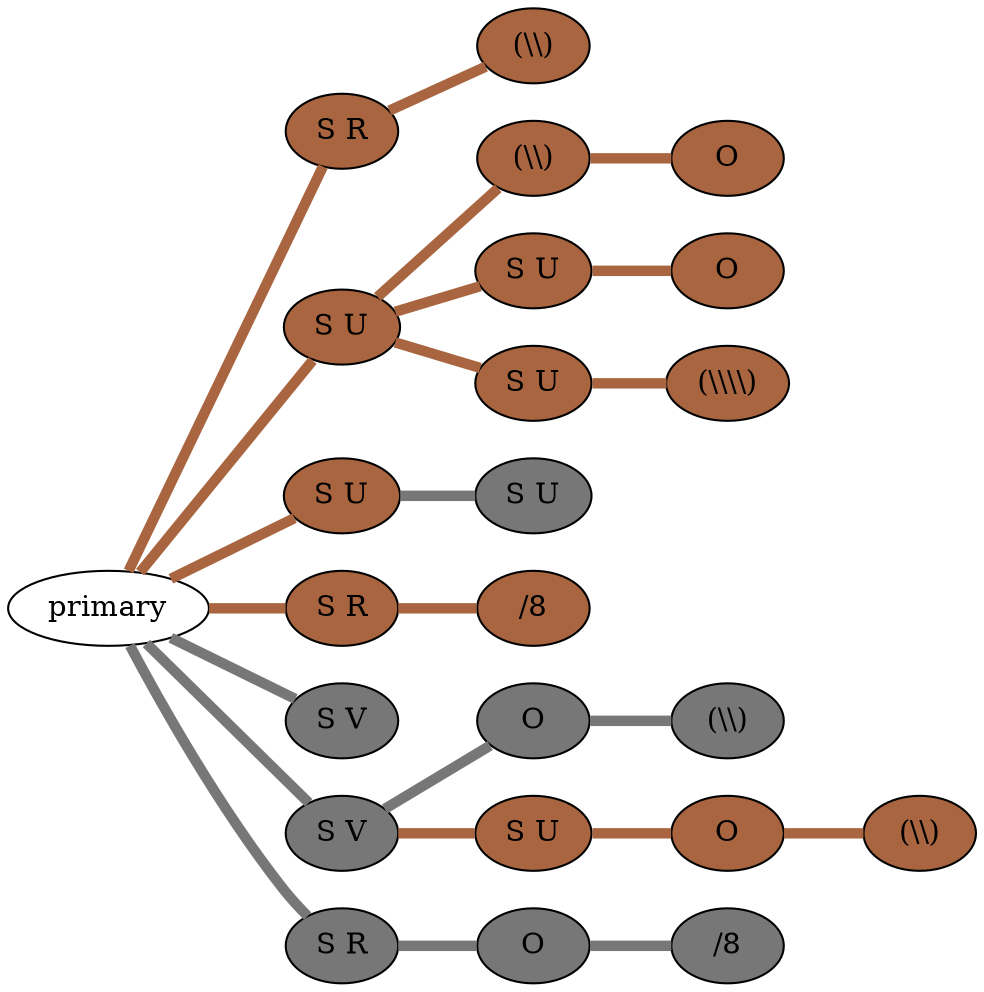 graph {
 graph [rankdir=LR]
"1" [qtype="pendant_node", pendant_colors="#A86540", pendant_ply="S", pendant_attach="R", pendant_length="32", label="S R", style=filled, fillcolor="#A86540"]
"primary" -- "1" [qtype="pendant_link",penwidth=5,color="#A86540"]
"1:0" [qtype="knot_node", knot_value="2", knot_type="L", knot_position="7.0", knot_spin="Z", label="(\\\\)", style=filled, fillcolor="#A86540"]
"1" -- "1:0" [qtype="knot_link",penwidth=5,color="#A86540"]
"2" [qtype="pendant_node", pendant_colors="#A86540", pendant_ply="S", pendant_attach="U", pendant_length="20", label="S U", style=filled, fillcolor="#A86540"]
"primary" -- "2" [qtype="pendant_link",penwidth=5,color="#A86540"]
"2:0" [qtype="knot_node", knot_value="2", knot_type="L", knot_position="0.0", knot_spin="Z", label="(\\\\)", style=filled, fillcolor="#A86540"]
"2" -- "2:0" [qtype="knot_link",penwidth=5,color="#A86540"]
"2:1" [qtype="knot_node", knot_value="1", knot_type="S", knot_position="12.5", knot_spin="Z", label="O", style=filled, fillcolor="#A86540"]
"2:0" -- "2:1" [qtype="knot_link",penwidth=5,color="#A86540"]
"2s1" [qtype="pendant_node", pendant_colors="#A86540", pendant_ply="S", pendant_attach="U", pendant_length="23", label="S U", style=filled, fillcolor="#A86540"]
"2" -- "2s1" [qtype="pendant_link",penwidth=5,color="#A86540"]
"2s1:0" [qtype="knot_node", knot_value="1", knot_type="S", knot_position="3.0", knot_spin="Z", label="O", style=filled, fillcolor="#A86540"]
"2s1" -- "2s1:0" [qtype="knot_link",penwidth=5,color="#A86540"]
"2s2" [qtype="pendant_node", pendant_colors="#A86540", pendant_ply="S", pendant_attach="U", pendant_length="21", label="S U", style=filled, fillcolor="#A86540"]
"2" -- "2s2" [qtype="pendant_link",penwidth=5,color="#A86540"]
"2s2:0" [qtype="knot_node", knot_value="4", knot_type="L", knot_position="9.0", knot_spin="Z", label="(\\\\\\\\)", style=filled, fillcolor="#A86540"]
"2s2" -- "2s2:0" [qtype="knot_link",penwidth=5,color="#A86540"]
"3" [qtype="pendant_node", pendant_colors="#A86540", pendant_ply="S", pendant_attach="U", pendant_length="12", label="S U", style=filled, fillcolor="#A86540"]
"primary" -- "3" [qtype="pendant_link",penwidth=5,color="#A86540"]
"3s1" [qtype="pendant_node", pendant_colors="#777777", pendant_ply="S", pendant_attach="U", pendant_length="10", label="S U", style=filled, fillcolor="#777777"]
"3" -- "3s1" [qtype="pendant_link",penwidth=5,color="#777777"]
"4" [qtype="pendant_node", pendant_colors="#A86540", pendant_ply="S", pendant_attach="R", pendant_length="34", label="S R", style=filled, fillcolor="#A86540"]
"primary" -- "4" [qtype="pendant_link",penwidth=5,color="#A86540"]
"4:0" [qtype="knot_node", knot_value="1", knot_type="E", knot_position="8.0", knot_spin="S", label="/8", style=filled, fillcolor="#A86540"]
"4" -- "4:0" [qtype="knot_link",penwidth=5,color="#A86540"]
"5" [qtype="pendant_node", pendant_colors="#777777", pendant_ply="S", pendant_attach="V", pendant_length="39", label="S V", style=filled, fillcolor="#777777"]
"primary" -- "5" [qtype="pendant_link",penwidth=5,color="#777777"]
"6" [qtype="pendant_node", pendant_colors="#777777", pendant_ply="S", pendant_attach="V", pendant_length="36", label="S V", style=filled, fillcolor="#777777"]
"primary" -- "6" [qtype="pendant_link",penwidth=5,color="#777777"]
"6:0" [qtype="knot_node", knot_value="1", knot_type="S", knot_position="10.0", knot_spin="Z", label="O", style=filled, fillcolor="#777777"]
"6" -- "6:0" [qtype="knot_link",penwidth=5,color="#777777"]
"6:1" [qtype="knot_node", knot_value="2", knot_type="L", knot_position="15.0", knot_spin="Z", label="(\\\\)", style=filled, fillcolor="#777777"]
"6:0" -- "6:1" [qtype="knot_link",penwidth=5,color="#777777"]
"6s1" [qtype="pendant_node", pendant_colors="#A86540", pendant_ply="S", pendant_attach="U", pendant_length="39", label="S U", style=filled, fillcolor="#A86540"]
"6" -- "6s1" [qtype="pendant_link",penwidth=5,color="#A86540"]
"6s1:0" [qtype="knot_node", knot_value="1", knot_type="S", knot_position="9.5", knot_spin="Z", label="O", style=filled, fillcolor="#A86540"]
"6s1" -- "6s1:0" [qtype="knot_link",penwidth=5,color="#A86540"]
"6s1:1" [qtype="knot_node", knot_value="2", knot_type="L", knot_position="17.0", knot_spin="Z", label="(\\\\)", style=filled, fillcolor="#A86540"]
"6s1:0" -- "6s1:1" [qtype="knot_link",penwidth=5,color="#A86540"]
"7" [qtype="pendant_node", pendant_colors="#777777", pendant_ply="S", pendant_attach="R", pendant_length="23", label="S R", style=filled, fillcolor="#777777"]
"primary" -- "7" [qtype="pendant_link",penwidth=5,color="#777777"]
"7:0" [qtype="knot_node", knot_value="1", knot_type="S", knot_position="10.0", knot_spin="Z", label="O", style=filled, fillcolor="#777777"]
"7" -- "7:0" [qtype="knot_link",penwidth=5,color="#777777"]
"7:1" [qtype="knot_node", knot_value="1", knot_type="E", knot_position="15.0", knot_spin="S", label="/8", style=filled, fillcolor="#777777"]
"7:0" -- "7:1" [qtype="knot_link",penwidth=5,color="#777777"]
}
